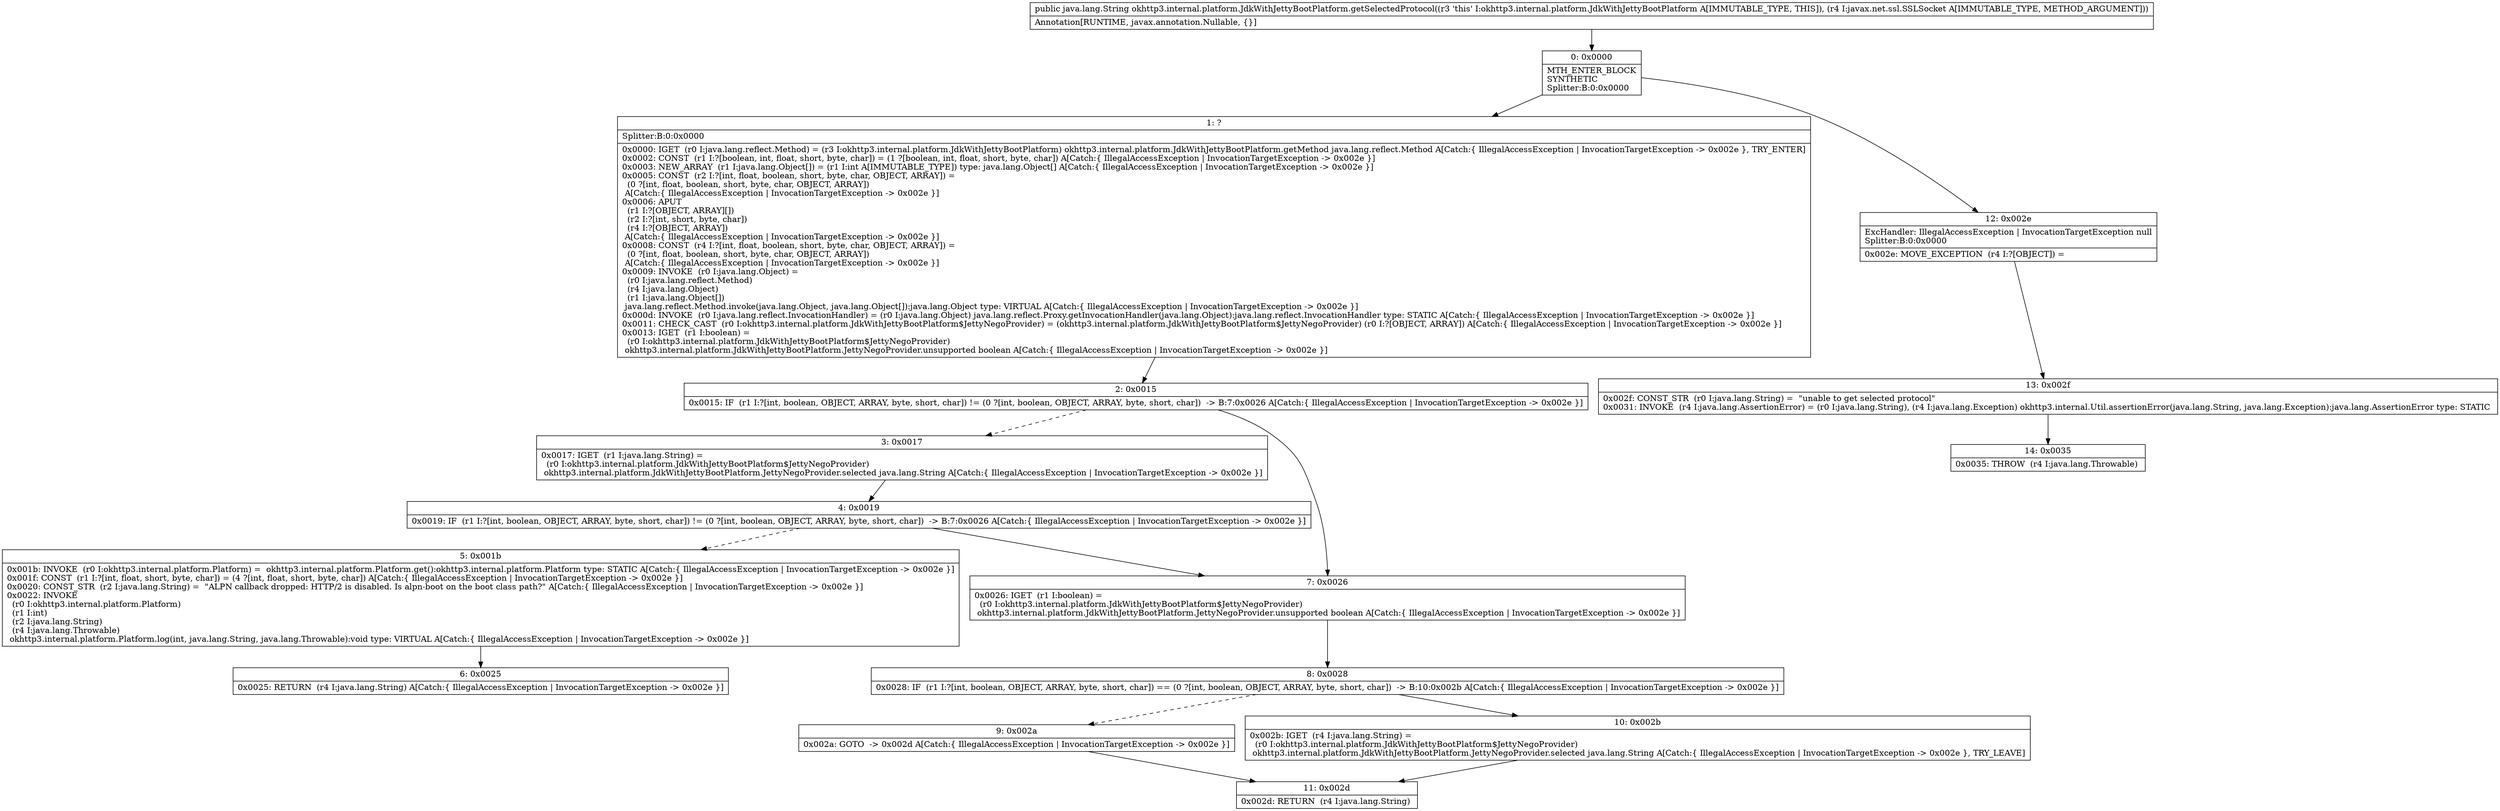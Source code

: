 digraph "CFG forokhttp3.internal.platform.JdkWithJettyBootPlatform.getSelectedProtocol(Ljavax\/net\/ssl\/SSLSocket;)Ljava\/lang\/String;" {
Node_0 [shape=record,label="{0\:\ 0x0000|MTH_ENTER_BLOCK\lSYNTHETIC\lSplitter:B:0:0x0000\l}"];
Node_1 [shape=record,label="{1\:\ ?|Splitter:B:0:0x0000\l|0x0000: IGET  (r0 I:java.lang.reflect.Method) = (r3 I:okhttp3.internal.platform.JdkWithJettyBootPlatform) okhttp3.internal.platform.JdkWithJettyBootPlatform.getMethod java.lang.reflect.Method A[Catch:\{ IllegalAccessException \| InvocationTargetException \-\> 0x002e \}, TRY_ENTER]\l0x0002: CONST  (r1 I:?[boolean, int, float, short, byte, char]) = (1 ?[boolean, int, float, short, byte, char]) A[Catch:\{ IllegalAccessException \| InvocationTargetException \-\> 0x002e \}]\l0x0003: NEW_ARRAY  (r1 I:java.lang.Object[]) = (r1 I:int A[IMMUTABLE_TYPE]) type: java.lang.Object[] A[Catch:\{ IllegalAccessException \| InvocationTargetException \-\> 0x002e \}]\l0x0005: CONST  (r2 I:?[int, float, boolean, short, byte, char, OBJECT, ARRAY]) = \l  (0 ?[int, float, boolean, short, byte, char, OBJECT, ARRAY])\l A[Catch:\{ IllegalAccessException \| InvocationTargetException \-\> 0x002e \}]\l0x0006: APUT  \l  (r1 I:?[OBJECT, ARRAY][])\l  (r2 I:?[int, short, byte, char])\l  (r4 I:?[OBJECT, ARRAY])\l A[Catch:\{ IllegalAccessException \| InvocationTargetException \-\> 0x002e \}]\l0x0008: CONST  (r4 I:?[int, float, boolean, short, byte, char, OBJECT, ARRAY]) = \l  (0 ?[int, float, boolean, short, byte, char, OBJECT, ARRAY])\l A[Catch:\{ IllegalAccessException \| InvocationTargetException \-\> 0x002e \}]\l0x0009: INVOKE  (r0 I:java.lang.Object) = \l  (r0 I:java.lang.reflect.Method)\l  (r4 I:java.lang.Object)\l  (r1 I:java.lang.Object[])\l java.lang.reflect.Method.invoke(java.lang.Object, java.lang.Object[]):java.lang.Object type: VIRTUAL A[Catch:\{ IllegalAccessException \| InvocationTargetException \-\> 0x002e \}]\l0x000d: INVOKE  (r0 I:java.lang.reflect.InvocationHandler) = (r0 I:java.lang.Object) java.lang.reflect.Proxy.getInvocationHandler(java.lang.Object):java.lang.reflect.InvocationHandler type: STATIC A[Catch:\{ IllegalAccessException \| InvocationTargetException \-\> 0x002e \}]\l0x0011: CHECK_CAST  (r0 I:okhttp3.internal.platform.JdkWithJettyBootPlatform$JettyNegoProvider) = (okhttp3.internal.platform.JdkWithJettyBootPlatform$JettyNegoProvider) (r0 I:?[OBJECT, ARRAY]) A[Catch:\{ IllegalAccessException \| InvocationTargetException \-\> 0x002e \}]\l0x0013: IGET  (r1 I:boolean) = \l  (r0 I:okhttp3.internal.platform.JdkWithJettyBootPlatform$JettyNegoProvider)\l okhttp3.internal.platform.JdkWithJettyBootPlatform.JettyNegoProvider.unsupported boolean A[Catch:\{ IllegalAccessException \| InvocationTargetException \-\> 0x002e \}]\l}"];
Node_2 [shape=record,label="{2\:\ 0x0015|0x0015: IF  (r1 I:?[int, boolean, OBJECT, ARRAY, byte, short, char]) != (0 ?[int, boolean, OBJECT, ARRAY, byte, short, char])  \-\> B:7:0x0026 A[Catch:\{ IllegalAccessException \| InvocationTargetException \-\> 0x002e \}]\l}"];
Node_3 [shape=record,label="{3\:\ 0x0017|0x0017: IGET  (r1 I:java.lang.String) = \l  (r0 I:okhttp3.internal.platform.JdkWithJettyBootPlatform$JettyNegoProvider)\l okhttp3.internal.platform.JdkWithJettyBootPlatform.JettyNegoProvider.selected java.lang.String A[Catch:\{ IllegalAccessException \| InvocationTargetException \-\> 0x002e \}]\l}"];
Node_4 [shape=record,label="{4\:\ 0x0019|0x0019: IF  (r1 I:?[int, boolean, OBJECT, ARRAY, byte, short, char]) != (0 ?[int, boolean, OBJECT, ARRAY, byte, short, char])  \-\> B:7:0x0026 A[Catch:\{ IllegalAccessException \| InvocationTargetException \-\> 0x002e \}]\l}"];
Node_5 [shape=record,label="{5\:\ 0x001b|0x001b: INVOKE  (r0 I:okhttp3.internal.platform.Platform) =  okhttp3.internal.platform.Platform.get():okhttp3.internal.platform.Platform type: STATIC A[Catch:\{ IllegalAccessException \| InvocationTargetException \-\> 0x002e \}]\l0x001f: CONST  (r1 I:?[int, float, short, byte, char]) = (4 ?[int, float, short, byte, char]) A[Catch:\{ IllegalAccessException \| InvocationTargetException \-\> 0x002e \}]\l0x0020: CONST_STR  (r2 I:java.lang.String) =  \"ALPN callback dropped: HTTP\/2 is disabled. Is alpn\-boot on the boot class path?\" A[Catch:\{ IllegalAccessException \| InvocationTargetException \-\> 0x002e \}]\l0x0022: INVOKE  \l  (r0 I:okhttp3.internal.platform.Platform)\l  (r1 I:int)\l  (r2 I:java.lang.String)\l  (r4 I:java.lang.Throwable)\l okhttp3.internal.platform.Platform.log(int, java.lang.String, java.lang.Throwable):void type: VIRTUAL A[Catch:\{ IllegalAccessException \| InvocationTargetException \-\> 0x002e \}]\l}"];
Node_6 [shape=record,label="{6\:\ 0x0025|0x0025: RETURN  (r4 I:java.lang.String) A[Catch:\{ IllegalAccessException \| InvocationTargetException \-\> 0x002e \}]\l}"];
Node_7 [shape=record,label="{7\:\ 0x0026|0x0026: IGET  (r1 I:boolean) = \l  (r0 I:okhttp3.internal.platform.JdkWithJettyBootPlatform$JettyNegoProvider)\l okhttp3.internal.platform.JdkWithJettyBootPlatform.JettyNegoProvider.unsupported boolean A[Catch:\{ IllegalAccessException \| InvocationTargetException \-\> 0x002e \}]\l}"];
Node_8 [shape=record,label="{8\:\ 0x0028|0x0028: IF  (r1 I:?[int, boolean, OBJECT, ARRAY, byte, short, char]) == (0 ?[int, boolean, OBJECT, ARRAY, byte, short, char])  \-\> B:10:0x002b A[Catch:\{ IllegalAccessException \| InvocationTargetException \-\> 0x002e \}]\l}"];
Node_9 [shape=record,label="{9\:\ 0x002a|0x002a: GOTO  \-\> 0x002d A[Catch:\{ IllegalAccessException \| InvocationTargetException \-\> 0x002e \}]\l}"];
Node_10 [shape=record,label="{10\:\ 0x002b|0x002b: IGET  (r4 I:java.lang.String) = \l  (r0 I:okhttp3.internal.platform.JdkWithJettyBootPlatform$JettyNegoProvider)\l okhttp3.internal.platform.JdkWithJettyBootPlatform.JettyNegoProvider.selected java.lang.String A[Catch:\{ IllegalAccessException \| InvocationTargetException \-\> 0x002e \}, TRY_LEAVE]\l}"];
Node_11 [shape=record,label="{11\:\ 0x002d|0x002d: RETURN  (r4 I:java.lang.String) \l}"];
Node_12 [shape=record,label="{12\:\ 0x002e|ExcHandler: IllegalAccessException \| InvocationTargetException null\lSplitter:B:0:0x0000\l|0x002e: MOVE_EXCEPTION  (r4 I:?[OBJECT]) =  \l}"];
Node_13 [shape=record,label="{13\:\ 0x002f|0x002f: CONST_STR  (r0 I:java.lang.String) =  \"unable to get selected protocol\" \l0x0031: INVOKE  (r4 I:java.lang.AssertionError) = (r0 I:java.lang.String), (r4 I:java.lang.Exception) okhttp3.internal.Util.assertionError(java.lang.String, java.lang.Exception):java.lang.AssertionError type: STATIC \l}"];
Node_14 [shape=record,label="{14\:\ 0x0035|0x0035: THROW  (r4 I:java.lang.Throwable) \l}"];
MethodNode[shape=record,label="{public java.lang.String okhttp3.internal.platform.JdkWithJettyBootPlatform.getSelectedProtocol((r3 'this' I:okhttp3.internal.platform.JdkWithJettyBootPlatform A[IMMUTABLE_TYPE, THIS]), (r4 I:javax.net.ssl.SSLSocket A[IMMUTABLE_TYPE, METHOD_ARGUMENT]))  | Annotation[RUNTIME, javax.annotation.Nullable, \{\}]\l}"];
MethodNode -> Node_0;
Node_0 -> Node_1;
Node_0 -> Node_12;
Node_1 -> Node_2;
Node_2 -> Node_3[style=dashed];
Node_2 -> Node_7;
Node_3 -> Node_4;
Node_4 -> Node_5[style=dashed];
Node_4 -> Node_7;
Node_5 -> Node_6;
Node_7 -> Node_8;
Node_8 -> Node_9[style=dashed];
Node_8 -> Node_10;
Node_9 -> Node_11;
Node_10 -> Node_11;
Node_12 -> Node_13;
Node_13 -> Node_14;
}

